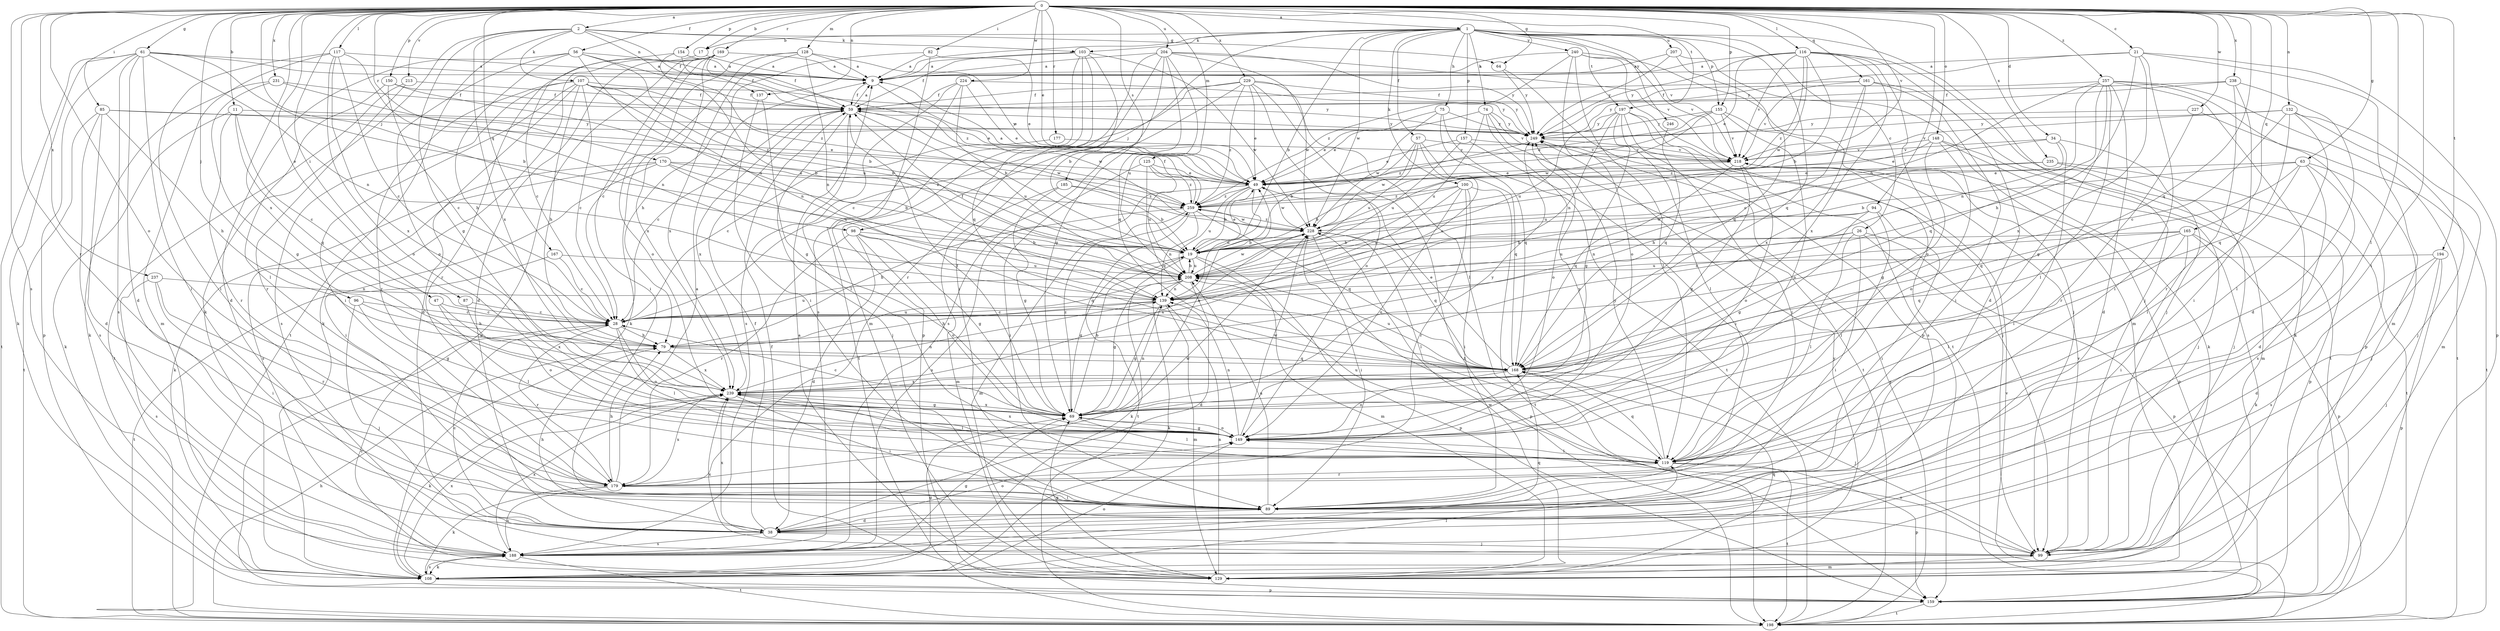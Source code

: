 strict digraph  {
0;
1;
2;
9;
11;
17;
19;
21;
26;
28;
34;
38;
47;
49;
56;
57;
59;
61;
63;
64;
69;
74;
75;
79;
82;
85;
87;
89;
94;
96;
98;
99;
100;
103;
107;
108;
116;
117;
119;
125;
128;
129;
132;
137;
139;
148;
149;
150;
154;
155;
157;
159;
161;
165;
167;
168;
169;
170;
177;
179;
185;
188;
194;
197;
198;
204;
207;
208;
213;
218;
224;
227;
228;
229;
231;
235;
237;
238;
239;
240;
246;
249;
257;
259;
0 -> 1  [label=a];
0 -> 2  [label=a];
0 -> 11  [label=b];
0 -> 17  [label=b];
0 -> 21  [label=c];
0 -> 34  [label=d];
0 -> 47  [label=e];
0 -> 49  [label=e];
0 -> 56  [label=f];
0 -> 61  [label=g];
0 -> 63  [label=g];
0 -> 64  [label=g];
0 -> 82  [label=i];
0 -> 85  [label=i];
0 -> 87  [label=i];
0 -> 89  [label=i];
0 -> 94  [label=j];
0 -> 96  [label=j];
0 -> 98  [label=j];
0 -> 116  [label=l];
0 -> 117  [label=l];
0 -> 119  [label=l];
0 -> 125  [label=m];
0 -> 128  [label=m];
0 -> 132  [label=n];
0 -> 137  [label=n];
0 -> 148  [label=o];
0 -> 149  [label=o];
0 -> 150  [label=p];
0 -> 154  [label=p];
0 -> 155  [label=p];
0 -> 161  [label=q];
0 -> 165  [label=q];
0 -> 167  [label=q];
0 -> 168  [label=q];
0 -> 169  [label=r];
0 -> 170  [label=r];
0 -> 177  [label=r];
0 -> 179  [label=r];
0 -> 185  [label=s];
0 -> 188  [label=s];
0 -> 194  [label=t];
0 -> 197  [label=t];
0 -> 204  [label=u];
0 -> 213  [label=v];
0 -> 218  [label=v];
0 -> 224  [label=w];
0 -> 227  [label=w];
0 -> 229  [label=x];
0 -> 231  [label=x];
0 -> 235  [label=x];
0 -> 237  [label=x];
0 -> 238  [label=x];
0 -> 239  [label=x];
0 -> 257  [label=z];
1 -> 9  [label=a];
1 -> 17  [label=b];
1 -> 19  [label=b];
1 -> 26  [label=c];
1 -> 57  [label=f];
1 -> 74  [label=h];
1 -> 75  [label=h];
1 -> 98  [label=j];
1 -> 99  [label=j];
1 -> 100  [label=k];
1 -> 103  [label=k];
1 -> 155  [label=p];
1 -> 157  [label=p];
1 -> 168  [label=q];
1 -> 197  [label=t];
1 -> 207  [label=u];
1 -> 218  [label=v];
1 -> 228  [label=w];
1 -> 240  [label=y];
1 -> 246  [label=y];
2 -> 59  [label=f];
2 -> 64  [label=g];
2 -> 69  [label=g];
2 -> 103  [label=k];
2 -> 107  [label=k];
2 -> 108  [label=k];
2 -> 137  [label=n];
2 -> 198  [label=t];
2 -> 239  [label=x];
9 -> 59  [label=f];
9 -> 228  [label=w];
11 -> 28  [label=c];
11 -> 108  [label=k];
11 -> 168  [label=q];
11 -> 179  [label=r];
11 -> 249  [label=y];
17 -> 9  [label=a];
17 -> 179  [label=r];
19 -> 49  [label=e];
19 -> 69  [label=g];
19 -> 108  [label=k];
19 -> 129  [label=m];
19 -> 159  [label=p];
19 -> 208  [label=u];
21 -> 9  [label=a];
21 -> 79  [label=h];
21 -> 89  [label=i];
21 -> 129  [label=m];
21 -> 159  [label=p];
21 -> 239  [label=x];
21 -> 249  [label=y];
26 -> 19  [label=b];
26 -> 89  [label=i];
26 -> 99  [label=j];
26 -> 119  [label=l];
26 -> 159  [label=p];
26 -> 208  [label=u];
28 -> 79  [label=h];
28 -> 119  [label=l];
28 -> 149  [label=o];
28 -> 179  [label=r];
28 -> 208  [label=u];
34 -> 49  [label=e];
34 -> 79  [label=h];
34 -> 89  [label=i];
34 -> 99  [label=j];
34 -> 218  [label=v];
38 -> 28  [label=c];
38 -> 59  [label=f];
38 -> 79  [label=h];
38 -> 99  [label=j];
38 -> 149  [label=o];
38 -> 188  [label=s];
38 -> 239  [label=x];
47 -> 28  [label=c];
47 -> 119  [label=l];
47 -> 239  [label=x];
49 -> 9  [label=a];
49 -> 19  [label=b];
49 -> 139  [label=n];
49 -> 188  [label=s];
49 -> 208  [label=u];
49 -> 228  [label=w];
49 -> 259  [label=z];
56 -> 9  [label=a];
56 -> 19  [label=b];
56 -> 38  [label=d];
56 -> 79  [label=h];
56 -> 149  [label=o];
56 -> 208  [label=u];
56 -> 259  [label=z];
57 -> 19  [label=b];
57 -> 28  [label=c];
57 -> 168  [label=q];
57 -> 208  [label=u];
57 -> 218  [label=v];
57 -> 228  [label=w];
59 -> 9  [label=a];
59 -> 28  [label=c];
59 -> 99  [label=j];
59 -> 119  [label=l];
59 -> 208  [label=u];
59 -> 228  [label=w];
59 -> 239  [label=x];
59 -> 249  [label=y];
61 -> 9  [label=a];
61 -> 19  [label=b];
61 -> 38  [label=d];
61 -> 59  [label=f];
61 -> 89  [label=i];
61 -> 108  [label=k];
61 -> 139  [label=n];
61 -> 159  [label=p];
61 -> 188  [label=s];
61 -> 198  [label=t];
63 -> 19  [label=b];
63 -> 38  [label=d];
63 -> 49  [label=e];
63 -> 99  [label=j];
63 -> 119  [label=l];
63 -> 168  [label=q];
63 -> 188  [label=s];
64 -> 159  [label=p];
64 -> 249  [label=y];
69 -> 19  [label=b];
69 -> 28  [label=c];
69 -> 49  [label=e];
69 -> 59  [label=f];
69 -> 119  [label=l];
69 -> 139  [label=n];
69 -> 149  [label=o];
69 -> 239  [label=x];
69 -> 249  [label=y];
69 -> 259  [label=z];
74 -> 49  [label=e];
74 -> 149  [label=o];
74 -> 198  [label=t];
74 -> 208  [label=u];
74 -> 218  [label=v];
74 -> 249  [label=y];
75 -> 49  [label=e];
75 -> 168  [label=q];
75 -> 198  [label=t];
75 -> 228  [label=w];
75 -> 249  [label=y];
79 -> 168  [label=q];
79 -> 208  [label=u];
79 -> 239  [label=x];
82 -> 9  [label=a];
82 -> 49  [label=e];
82 -> 79  [label=h];
82 -> 129  [label=m];
85 -> 38  [label=d];
85 -> 49  [label=e];
85 -> 79  [label=h];
85 -> 188  [label=s];
85 -> 198  [label=t];
85 -> 249  [label=y];
87 -> 28  [label=c];
87 -> 149  [label=o];
89 -> 38  [label=d];
89 -> 208  [label=u];
94 -> 69  [label=g];
94 -> 89  [label=i];
94 -> 119  [label=l];
94 -> 139  [label=n];
94 -> 228  [label=w];
96 -> 28  [label=c];
96 -> 69  [label=g];
96 -> 79  [label=h];
96 -> 99  [label=j];
98 -> 19  [label=b];
98 -> 38  [label=d];
98 -> 69  [label=g];
98 -> 149  [label=o];
98 -> 168  [label=q];
98 -> 179  [label=r];
99 -> 129  [label=m];
99 -> 149  [label=o];
99 -> 218  [label=v];
99 -> 239  [label=x];
100 -> 19  [label=b];
100 -> 89  [label=i];
100 -> 139  [label=n];
100 -> 149  [label=o];
100 -> 179  [label=r];
100 -> 198  [label=t];
100 -> 259  [label=z];
103 -> 9  [label=a];
103 -> 19  [label=b];
103 -> 59  [label=f];
103 -> 159  [label=p];
103 -> 168  [label=q];
103 -> 188  [label=s];
103 -> 228  [label=w];
107 -> 19  [label=b];
107 -> 28  [label=c];
107 -> 38  [label=d];
107 -> 49  [label=e];
107 -> 59  [label=f];
107 -> 79  [label=h];
107 -> 89  [label=i];
107 -> 139  [label=n];
107 -> 179  [label=r];
107 -> 188  [label=s];
107 -> 249  [label=y];
108 -> 69  [label=g];
108 -> 119  [label=l];
108 -> 149  [label=o];
108 -> 159  [label=p];
108 -> 188  [label=s];
108 -> 239  [label=x];
116 -> 9  [label=a];
116 -> 19  [label=b];
116 -> 38  [label=d];
116 -> 49  [label=e];
116 -> 99  [label=j];
116 -> 149  [label=o];
116 -> 218  [label=v];
116 -> 228  [label=w];
116 -> 239  [label=x];
116 -> 249  [label=y];
116 -> 259  [label=z];
117 -> 9  [label=a];
117 -> 28  [label=c];
117 -> 89  [label=i];
117 -> 129  [label=m];
117 -> 139  [label=n];
117 -> 149  [label=o];
117 -> 239  [label=x];
119 -> 159  [label=p];
119 -> 168  [label=q];
119 -> 179  [label=r];
119 -> 198  [label=t];
119 -> 208  [label=u];
119 -> 249  [label=y];
125 -> 49  [label=e];
125 -> 89  [label=i];
125 -> 168  [label=q];
125 -> 208  [label=u];
125 -> 259  [label=z];
128 -> 9  [label=a];
128 -> 28  [label=c];
128 -> 49  [label=e];
128 -> 108  [label=k];
128 -> 139  [label=n];
128 -> 239  [label=x];
129 -> 9  [label=a];
129 -> 28  [label=c];
129 -> 59  [label=f];
129 -> 69  [label=g];
129 -> 139  [label=n];
129 -> 168  [label=q];
129 -> 228  [label=w];
129 -> 249  [label=y];
132 -> 28  [label=c];
132 -> 99  [label=j];
132 -> 119  [label=l];
132 -> 129  [label=m];
132 -> 168  [label=q];
132 -> 218  [label=v];
132 -> 249  [label=y];
137 -> 69  [label=g];
137 -> 89  [label=i];
139 -> 28  [label=c];
139 -> 69  [label=g];
139 -> 79  [label=h];
139 -> 129  [label=m];
148 -> 69  [label=g];
148 -> 99  [label=j];
148 -> 129  [label=m];
148 -> 149  [label=o];
148 -> 218  [label=v];
148 -> 259  [label=z];
149 -> 69  [label=g];
149 -> 119  [label=l];
149 -> 139  [label=n];
149 -> 228  [label=w];
149 -> 239  [label=x];
149 -> 249  [label=y];
150 -> 19  [label=b];
150 -> 28  [label=c];
150 -> 59  [label=f];
150 -> 119  [label=l];
154 -> 9  [label=a];
154 -> 28  [label=c];
154 -> 208  [label=u];
154 -> 259  [label=z];
155 -> 49  [label=e];
155 -> 108  [label=k];
155 -> 149  [label=o];
155 -> 218  [label=v];
155 -> 228  [label=w];
155 -> 249  [label=y];
157 -> 49  [label=e];
157 -> 89  [label=i];
157 -> 208  [label=u];
157 -> 218  [label=v];
159 -> 198  [label=t];
161 -> 28  [label=c];
161 -> 59  [label=f];
161 -> 89  [label=i];
161 -> 198  [label=t];
161 -> 218  [label=v];
161 -> 239  [label=x];
165 -> 19  [label=b];
165 -> 89  [label=i];
165 -> 108  [label=k];
165 -> 119  [label=l];
165 -> 139  [label=n];
165 -> 159  [label=p];
165 -> 168  [label=q];
167 -> 28  [label=c];
167 -> 198  [label=t];
167 -> 208  [label=u];
168 -> 49  [label=e];
168 -> 99  [label=j];
168 -> 149  [label=o];
168 -> 208  [label=u];
168 -> 239  [label=x];
169 -> 9  [label=a];
169 -> 38  [label=d];
169 -> 59  [label=f];
169 -> 89  [label=i];
169 -> 108  [label=k];
169 -> 149  [label=o];
169 -> 159  [label=p];
169 -> 239  [label=x];
170 -> 19  [label=b];
170 -> 49  [label=e];
170 -> 89  [label=i];
170 -> 108  [label=k];
170 -> 188  [label=s];
170 -> 208  [label=u];
170 -> 259  [label=z];
177 -> 28  [label=c];
177 -> 218  [label=v];
179 -> 9  [label=a];
179 -> 79  [label=h];
179 -> 89  [label=i];
179 -> 108  [label=k];
179 -> 188  [label=s];
179 -> 228  [label=w];
179 -> 239  [label=x];
185 -> 19  [label=b];
185 -> 69  [label=g];
185 -> 129  [label=m];
185 -> 259  [label=z];
188 -> 69  [label=g];
188 -> 108  [label=k];
188 -> 168  [label=q];
188 -> 198  [label=t];
188 -> 239  [label=x];
194 -> 38  [label=d];
194 -> 99  [label=j];
194 -> 159  [label=p];
194 -> 188  [label=s];
194 -> 208  [label=u];
197 -> 69  [label=g];
197 -> 89  [label=i];
197 -> 99  [label=j];
197 -> 119  [label=l];
197 -> 139  [label=n];
197 -> 188  [label=s];
197 -> 208  [label=u];
197 -> 249  [label=y];
198 -> 79  [label=h];
198 -> 218  [label=v];
198 -> 249  [label=y];
204 -> 9  [label=a];
204 -> 69  [label=g];
204 -> 89  [label=i];
204 -> 168  [label=q];
204 -> 179  [label=r];
204 -> 208  [label=u];
204 -> 218  [label=v];
204 -> 228  [label=w];
204 -> 249  [label=y];
207 -> 9  [label=a];
207 -> 129  [label=m];
207 -> 168  [label=q];
207 -> 249  [label=y];
208 -> 19  [label=b];
208 -> 38  [label=d];
208 -> 59  [label=f];
208 -> 69  [label=g];
208 -> 108  [label=k];
208 -> 139  [label=n];
208 -> 228  [label=w];
213 -> 59  [label=f];
213 -> 179  [label=r];
213 -> 198  [label=t];
218 -> 49  [label=e];
218 -> 69  [label=g];
218 -> 149  [label=o];
218 -> 159  [label=p];
218 -> 168  [label=q];
224 -> 19  [label=b];
224 -> 49  [label=e];
224 -> 59  [label=f];
224 -> 188  [label=s];
224 -> 198  [label=t];
224 -> 249  [label=y];
227 -> 179  [label=r];
227 -> 198  [label=t];
227 -> 249  [label=y];
228 -> 19  [label=b];
228 -> 89  [label=i];
228 -> 119  [label=l];
228 -> 159  [label=p];
228 -> 168  [label=q];
228 -> 239  [label=x];
228 -> 259  [label=z];
229 -> 28  [label=c];
229 -> 49  [label=e];
229 -> 59  [label=f];
229 -> 119  [label=l];
229 -> 149  [label=o];
229 -> 188  [label=s];
229 -> 198  [label=t];
229 -> 249  [label=y];
229 -> 259  [label=z];
231 -> 59  [label=f];
231 -> 69  [label=g];
231 -> 108  [label=k];
231 -> 259  [label=z];
235 -> 49  [label=e];
235 -> 159  [label=p];
235 -> 198  [label=t];
235 -> 208  [label=u];
237 -> 89  [label=i];
237 -> 139  [label=n];
237 -> 179  [label=r];
237 -> 188  [label=s];
238 -> 38  [label=d];
238 -> 59  [label=f];
238 -> 89  [label=i];
238 -> 179  [label=r];
238 -> 249  [label=y];
239 -> 69  [label=g];
239 -> 89  [label=i];
239 -> 108  [label=k];
239 -> 119  [label=l];
239 -> 139  [label=n];
240 -> 9  [label=a];
240 -> 99  [label=j];
240 -> 119  [label=l];
240 -> 149  [label=o];
240 -> 198  [label=t];
240 -> 218  [label=v];
240 -> 259  [label=z];
246 -> 168  [label=q];
249 -> 218  [label=v];
249 -> 259  [label=z];
257 -> 19  [label=b];
257 -> 38  [label=d];
257 -> 59  [label=f];
257 -> 69  [label=g];
257 -> 108  [label=k];
257 -> 119  [label=l];
257 -> 139  [label=n];
257 -> 159  [label=p];
257 -> 168  [label=q];
257 -> 198  [label=t];
259 -> 59  [label=f];
259 -> 79  [label=h];
259 -> 129  [label=m];
259 -> 139  [label=n];
259 -> 168  [label=q];
259 -> 198  [label=t];
259 -> 228  [label=w];
}
